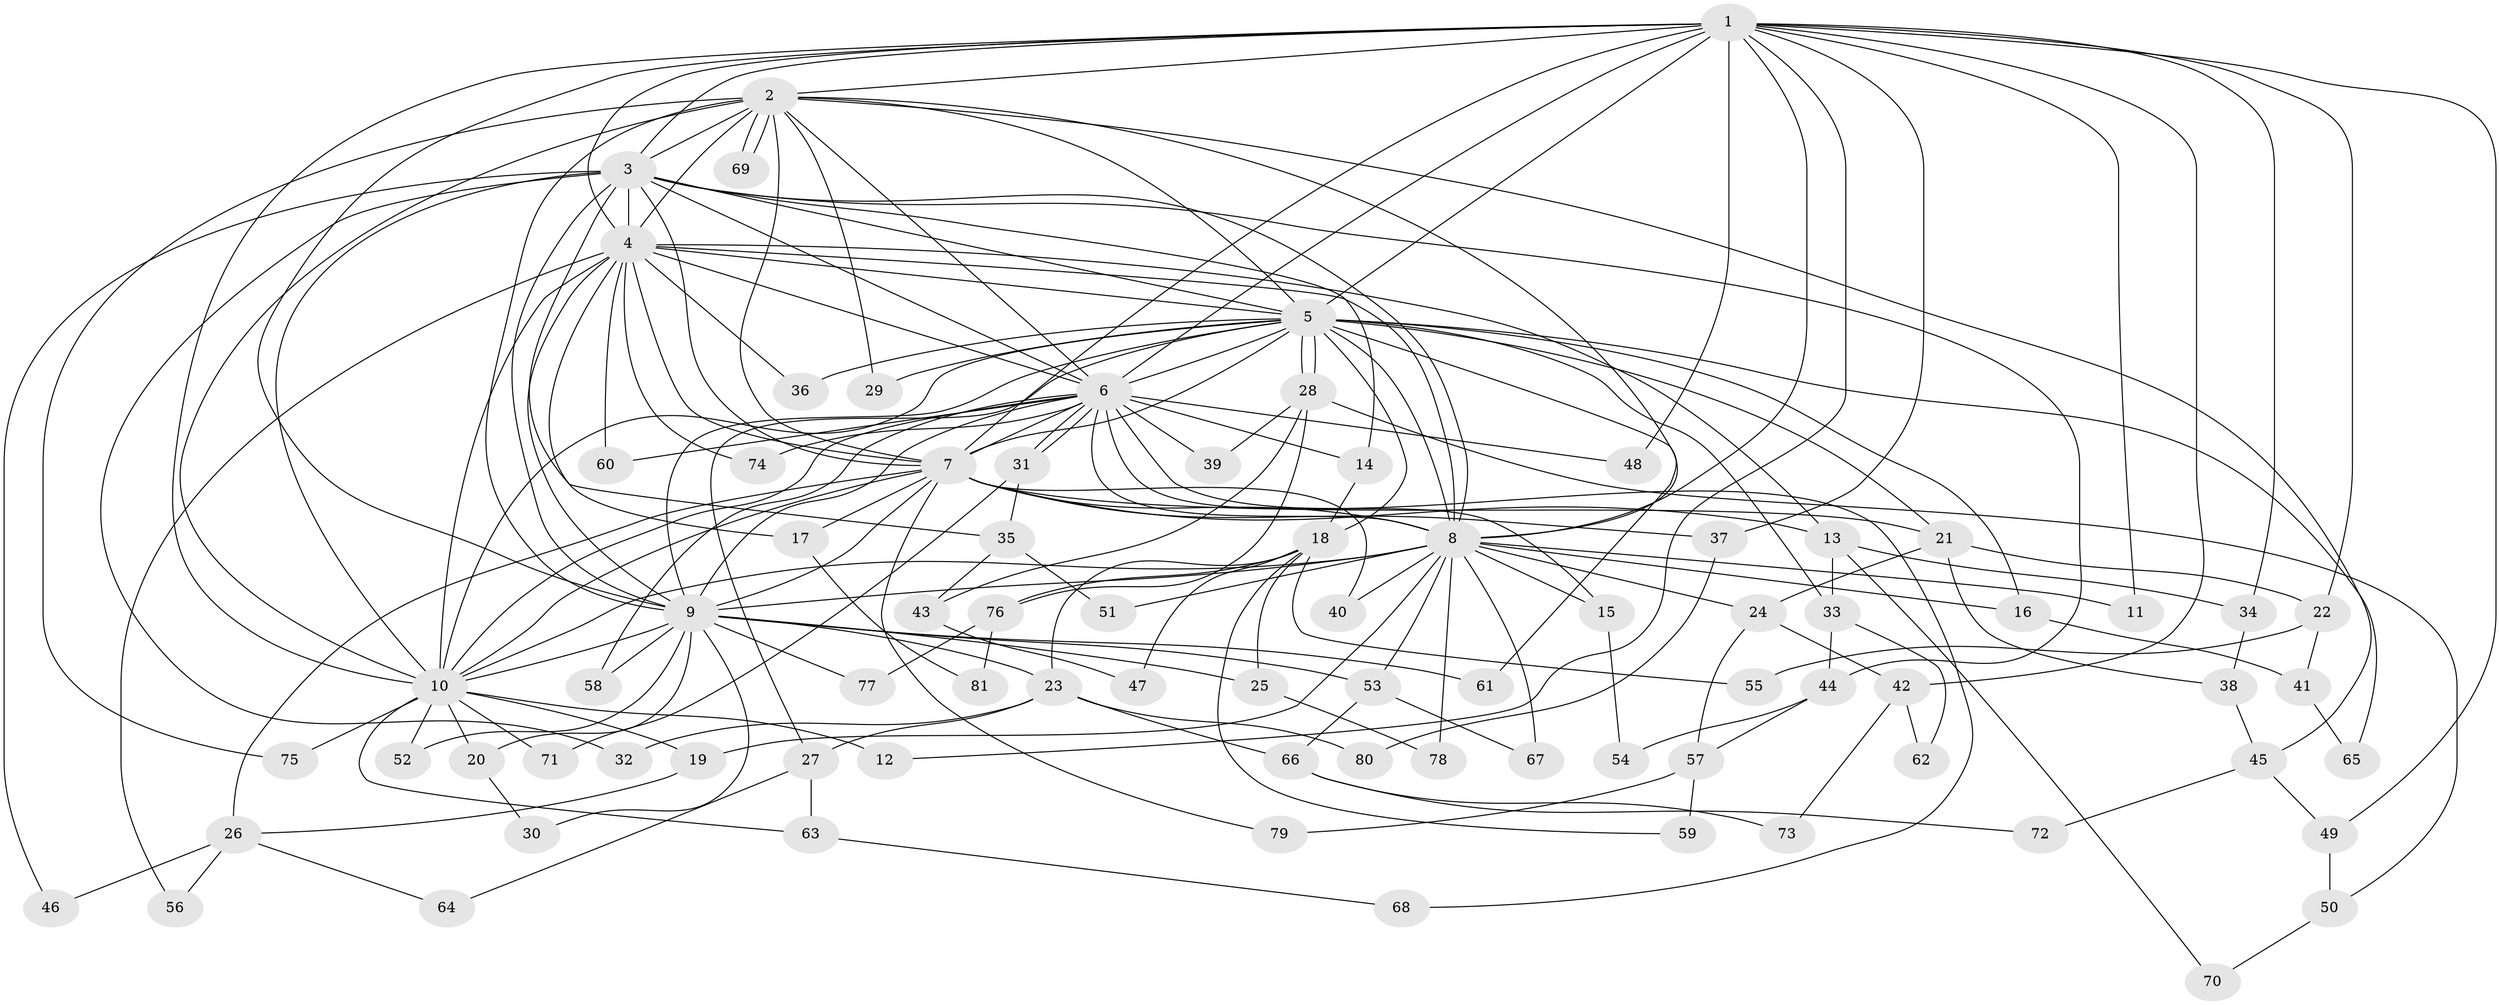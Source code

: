 // coarse degree distribution, {15: 0.03571428571428571, 12: 0.017857142857142856, 13: 0.017857142857142856, 14: 0.017857142857142856, 21: 0.03571428571428571, 18: 0.03571428571428571, 17: 0.017857142857142856, 2: 0.375, 6: 0.03571428571428571, 3: 0.23214285714285715, 8: 0.017857142857142856, 7: 0.017857142857142856, 5: 0.03571428571428571, 4: 0.10714285714285714}
// Generated by graph-tools (version 1.1) at 2025/23/03/03/25 07:23:46]
// undirected, 81 vertices, 187 edges
graph export_dot {
graph [start="1"]
  node [color=gray90,style=filled];
  1;
  2;
  3;
  4;
  5;
  6;
  7;
  8;
  9;
  10;
  11;
  12;
  13;
  14;
  15;
  16;
  17;
  18;
  19;
  20;
  21;
  22;
  23;
  24;
  25;
  26;
  27;
  28;
  29;
  30;
  31;
  32;
  33;
  34;
  35;
  36;
  37;
  38;
  39;
  40;
  41;
  42;
  43;
  44;
  45;
  46;
  47;
  48;
  49;
  50;
  51;
  52;
  53;
  54;
  55;
  56;
  57;
  58;
  59;
  60;
  61;
  62;
  63;
  64;
  65;
  66;
  67;
  68;
  69;
  70;
  71;
  72;
  73;
  74;
  75;
  76;
  77;
  78;
  79;
  80;
  81;
  1 -- 2;
  1 -- 3;
  1 -- 4;
  1 -- 5;
  1 -- 6;
  1 -- 7;
  1 -- 8;
  1 -- 9;
  1 -- 10;
  1 -- 11;
  1 -- 12;
  1 -- 22;
  1 -- 34;
  1 -- 37;
  1 -- 42;
  1 -- 48;
  1 -- 49;
  2 -- 3;
  2 -- 4;
  2 -- 5;
  2 -- 6;
  2 -- 7;
  2 -- 8;
  2 -- 9;
  2 -- 10;
  2 -- 29;
  2 -- 45;
  2 -- 69;
  2 -- 69;
  2 -- 75;
  3 -- 4;
  3 -- 5;
  3 -- 6;
  3 -- 7;
  3 -- 8;
  3 -- 9;
  3 -- 10;
  3 -- 14;
  3 -- 32;
  3 -- 35;
  3 -- 44;
  3 -- 46;
  4 -- 5;
  4 -- 6;
  4 -- 7;
  4 -- 8;
  4 -- 9;
  4 -- 10;
  4 -- 13;
  4 -- 17;
  4 -- 36;
  4 -- 56;
  4 -- 60;
  4 -- 74;
  5 -- 6;
  5 -- 7;
  5 -- 8;
  5 -- 9;
  5 -- 10;
  5 -- 16;
  5 -- 18;
  5 -- 21;
  5 -- 27;
  5 -- 28;
  5 -- 28;
  5 -- 29;
  5 -- 33;
  5 -- 36;
  5 -- 61;
  5 -- 65;
  6 -- 7;
  6 -- 8;
  6 -- 9;
  6 -- 10;
  6 -- 14;
  6 -- 15;
  6 -- 31;
  6 -- 31;
  6 -- 39;
  6 -- 48;
  6 -- 58;
  6 -- 60;
  6 -- 68;
  6 -- 74;
  7 -- 8;
  7 -- 9;
  7 -- 10;
  7 -- 13;
  7 -- 17;
  7 -- 21;
  7 -- 26;
  7 -- 37;
  7 -- 40;
  7 -- 79;
  8 -- 9;
  8 -- 10;
  8 -- 11;
  8 -- 15;
  8 -- 16;
  8 -- 19;
  8 -- 24;
  8 -- 40;
  8 -- 51;
  8 -- 53;
  8 -- 67;
  8 -- 78;
  9 -- 10;
  9 -- 20;
  9 -- 23;
  9 -- 25;
  9 -- 30;
  9 -- 52;
  9 -- 53;
  9 -- 58;
  9 -- 61;
  9 -- 77;
  10 -- 12;
  10 -- 19;
  10 -- 20;
  10 -- 52;
  10 -- 63;
  10 -- 71;
  10 -- 75;
  13 -- 33;
  13 -- 34;
  13 -- 70;
  14 -- 18;
  15 -- 54;
  16 -- 41;
  17 -- 81;
  18 -- 23;
  18 -- 25;
  18 -- 47;
  18 -- 55;
  18 -- 59;
  18 -- 76;
  19 -- 26;
  20 -- 30;
  21 -- 22;
  21 -- 24;
  21 -- 38;
  22 -- 41;
  22 -- 55;
  23 -- 27;
  23 -- 32;
  23 -- 66;
  23 -- 80;
  24 -- 42;
  24 -- 57;
  25 -- 78;
  26 -- 46;
  26 -- 56;
  26 -- 64;
  27 -- 63;
  27 -- 64;
  28 -- 39;
  28 -- 43;
  28 -- 50;
  28 -- 76;
  31 -- 35;
  31 -- 71;
  33 -- 44;
  33 -- 62;
  34 -- 38;
  35 -- 43;
  35 -- 51;
  37 -- 80;
  38 -- 45;
  41 -- 65;
  42 -- 62;
  42 -- 73;
  43 -- 47;
  44 -- 54;
  44 -- 57;
  45 -- 49;
  45 -- 72;
  49 -- 50;
  50 -- 70;
  53 -- 66;
  53 -- 67;
  57 -- 59;
  57 -- 79;
  63 -- 68;
  66 -- 72;
  66 -- 73;
  76 -- 77;
  76 -- 81;
}
